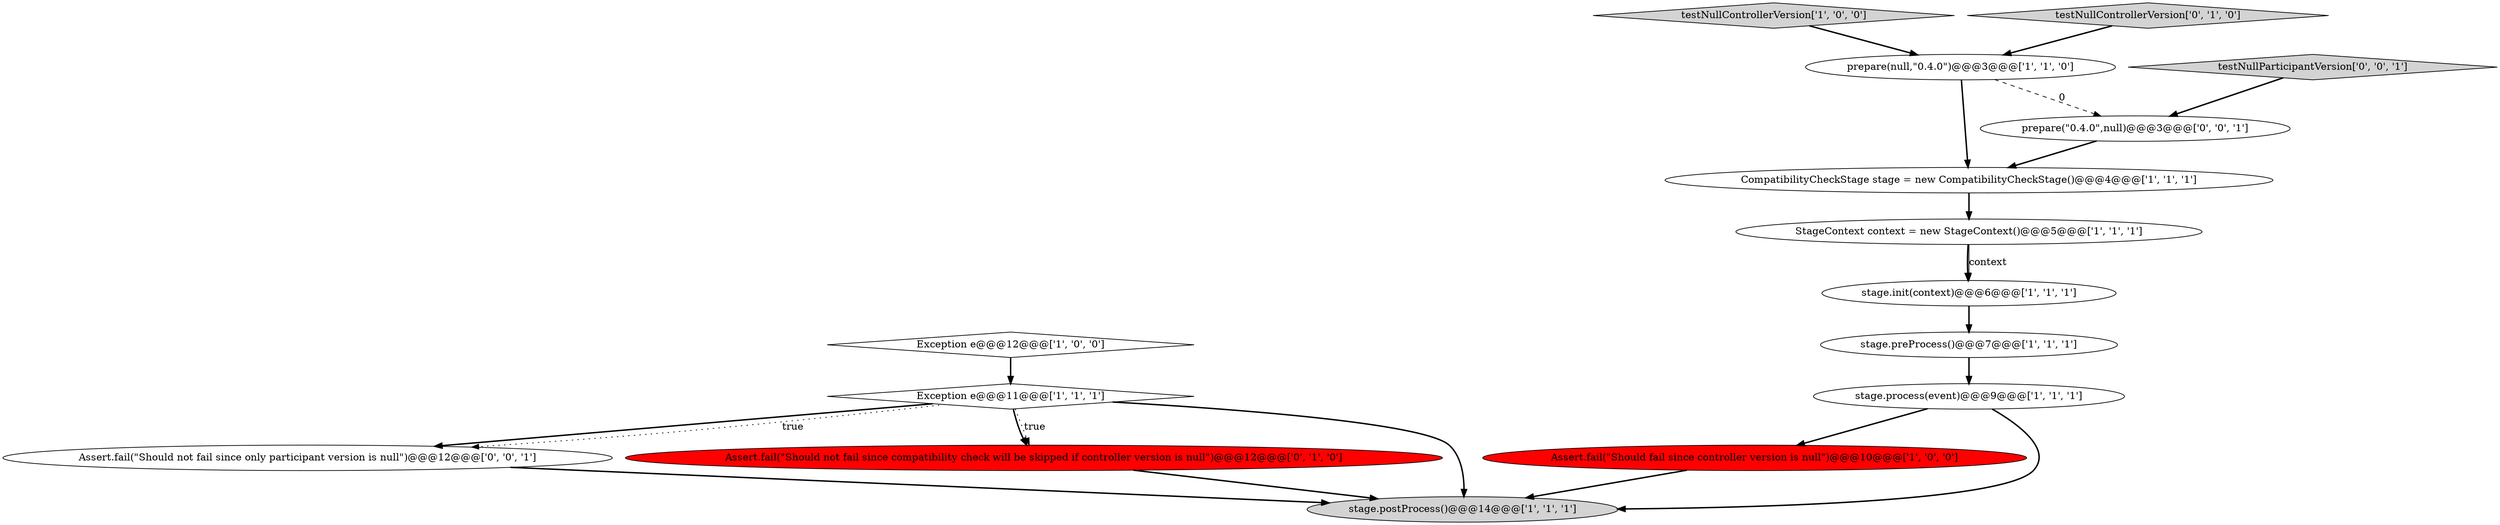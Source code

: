 digraph {
4 [style = filled, label = "stage.postProcess()@@@14@@@['1', '1', '1']", fillcolor = lightgray, shape = ellipse image = "AAA0AAABBB1BBB"];
14 [style = filled, label = "prepare(\"0.4.0\",null)@@@3@@@['0', '0', '1']", fillcolor = white, shape = ellipse image = "AAA0AAABBB3BBB"];
0 [style = filled, label = "StageContext context = new StageContext()@@@5@@@['1', '1', '1']", fillcolor = white, shape = ellipse image = "AAA0AAABBB1BBB"];
11 [style = filled, label = "Assert.fail(\"Should not fail since compatibility check will be skipped if controller version is null\")@@@12@@@['0', '1', '0']", fillcolor = red, shape = ellipse image = "AAA1AAABBB2BBB"];
1 [style = filled, label = "prepare(null,\"0.4.0\")@@@3@@@['1', '1', '0']", fillcolor = white, shape = ellipse image = "AAA0AAABBB1BBB"];
10 [style = filled, label = "Exception e@@@11@@@['1', '1', '1']", fillcolor = white, shape = diamond image = "AAA0AAABBB1BBB"];
15 [style = filled, label = "Assert.fail(\"Should not fail since only participant version is null\")@@@12@@@['0', '0', '1']", fillcolor = white, shape = ellipse image = "AAA0AAABBB3BBB"];
7 [style = filled, label = "stage.preProcess()@@@7@@@['1', '1', '1']", fillcolor = white, shape = ellipse image = "AAA0AAABBB1BBB"];
6 [style = filled, label = "testNullControllerVersion['1', '0', '0']", fillcolor = lightgray, shape = diamond image = "AAA0AAABBB1BBB"];
3 [style = filled, label = "stage.init(context)@@@6@@@['1', '1', '1']", fillcolor = white, shape = ellipse image = "AAA0AAABBB1BBB"];
13 [style = filled, label = "testNullParticipantVersion['0', '0', '1']", fillcolor = lightgray, shape = diamond image = "AAA0AAABBB3BBB"];
2 [style = filled, label = "Assert.fail(\"Should fail since controller version is null\")@@@10@@@['1', '0', '0']", fillcolor = red, shape = ellipse image = "AAA1AAABBB1BBB"];
5 [style = filled, label = "stage.process(event)@@@9@@@['1', '1', '1']", fillcolor = white, shape = ellipse image = "AAA0AAABBB1BBB"];
8 [style = filled, label = "CompatibilityCheckStage stage = new CompatibilityCheckStage()@@@4@@@['1', '1', '1']", fillcolor = white, shape = ellipse image = "AAA0AAABBB1BBB"];
9 [style = filled, label = "Exception e@@@12@@@['1', '0', '0']", fillcolor = white, shape = diamond image = "AAA0AAABBB1BBB"];
12 [style = filled, label = "testNullControllerVersion['0', '1', '0']", fillcolor = lightgray, shape = diamond image = "AAA0AAABBB2BBB"];
0->3 [style = bold, label=""];
0->3 [style = solid, label="context"];
1->8 [style = bold, label=""];
10->15 [style = bold, label=""];
1->14 [style = dashed, label="0"];
11->4 [style = bold, label=""];
9->10 [style = bold, label=""];
12->1 [style = bold, label=""];
2->4 [style = bold, label=""];
8->0 [style = bold, label=""];
10->15 [style = dotted, label="true"];
6->1 [style = bold, label=""];
5->2 [style = bold, label=""];
7->5 [style = bold, label=""];
3->7 [style = bold, label=""];
10->11 [style = dotted, label="true"];
5->4 [style = bold, label=""];
15->4 [style = bold, label=""];
10->4 [style = bold, label=""];
14->8 [style = bold, label=""];
13->14 [style = bold, label=""];
10->11 [style = bold, label=""];
}
